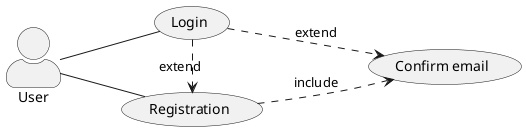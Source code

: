 @startuml
left to right direction
skinparam actorStyle awesome

:User: as user
user -- (L)
user -- (R)
(L) .r-> (R) : extend
(L) .-> (CE) : extend 
(R) .-> (CE) : include  

usecase "Login" as (L)
usecase "Registration" as (R)
usecase "Confirm email" as (CE)
@enduml

